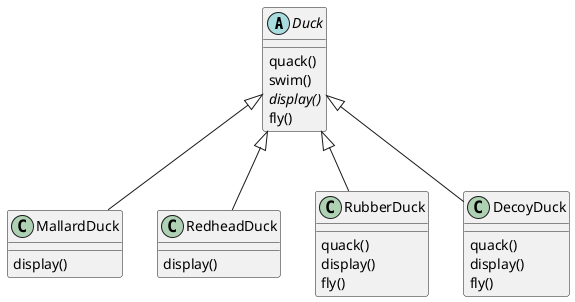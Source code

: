 @startuml

abstract class Duck {
	{method} quack()
	{method} swim()
	{abstract} {method} display()
	{method} fly()	
}

class MallardDuck {
	{method} display()
}

class RedheadDuck {
	{method} display()
}

class RubberDuck {
	{method} quack()
	{method} display()
	{method} fly()
}

class DecoyDuck {
	{method} quack()
	{method} display()
	{method} fly()
}

Duck <|-- RedheadDuck
Duck <|-- MallardDuck
Duck <|-- RubberDuck
Duck <|-- DecoyDuck

@enduml

